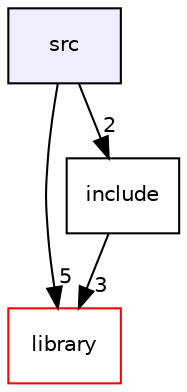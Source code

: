 digraph "src" {
  compound=true
  node [ fontsize="10", fontname="Helvetica"];
  edge [ labelfontsize="10", labelfontname="Helvetica"];
  dir_68267d1309a1af8e8297ef4c3efbcdba [shape=box, label="src", style="filled", fillcolor="#eeeeff", pencolor="black", URL="dir_68267d1309a1af8e8297ef4c3efbcdba.html"];
  dir_e3d620c6b6fdb93ed3bc6186215bde2e [shape=box label="library" fillcolor="white" style="filled" color="red" URL="dir_e3d620c6b6fdb93ed3bc6186215bde2e.html"];
  dir_d44c64559bbebec7f509842c48db8b23 [shape=box label="include" URL="dir_d44c64559bbebec7f509842c48db8b23.html"];
  dir_68267d1309a1af8e8297ef4c3efbcdba->dir_e3d620c6b6fdb93ed3bc6186215bde2e [headlabel="5", labeldistance=1.5 headhref="dir_000004_000001.html"];
  dir_68267d1309a1af8e8297ef4c3efbcdba->dir_d44c64559bbebec7f509842c48db8b23 [headlabel="2", labeldistance=1.5 headhref="dir_000004_000000.html"];
  dir_d44c64559bbebec7f509842c48db8b23->dir_e3d620c6b6fdb93ed3bc6186215bde2e [headlabel="3", labeldistance=1.5 headhref="dir_000000_000001.html"];
}
